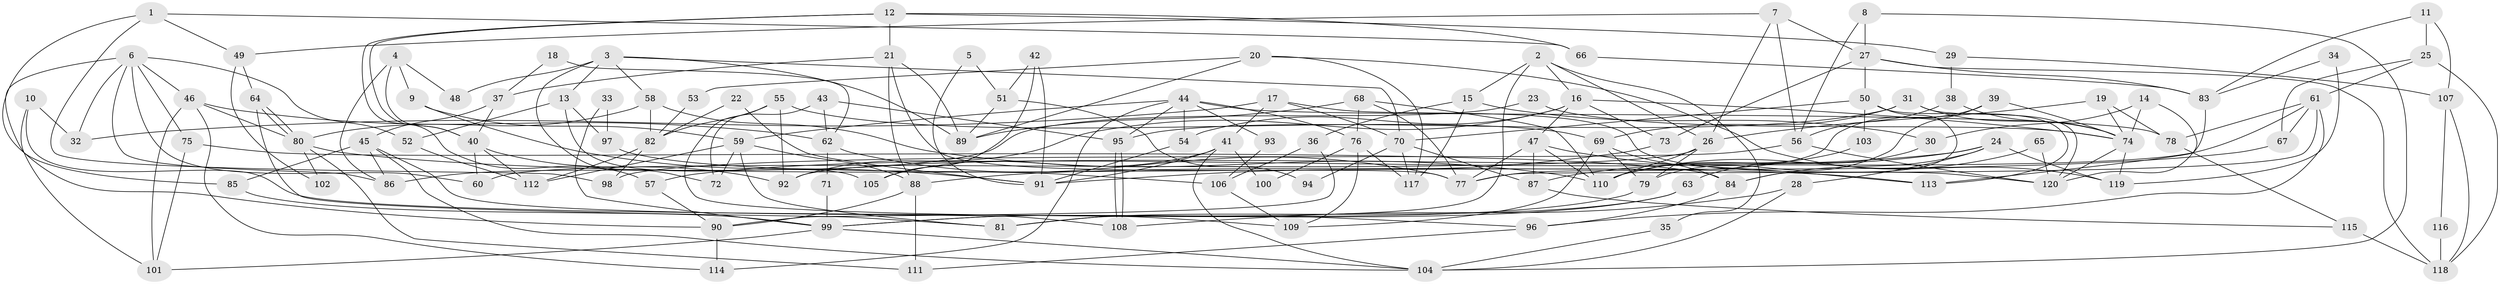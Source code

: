 // Generated by graph-tools (version 1.1) at 2025/26/03/09/25 03:26:19]
// undirected, 120 vertices, 240 edges
graph export_dot {
graph [start="1"]
  node [color=gray90,style=filled];
  1;
  2;
  3;
  4;
  5;
  6;
  7;
  8;
  9;
  10;
  11;
  12;
  13;
  14;
  15;
  16;
  17;
  18;
  19;
  20;
  21;
  22;
  23;
  24;
  25;
  26;
  27;
  28;
  29;
  30;
  31;
  32;
  33;
  34;
  35;
  36;
  37;
  38;
  39;
  40;
  41;
  42;
  43;
  44;
  45;
  46;
  47;
  48;
  49;
  50;
  51;
  52;
  53;
  54;
  55;
  56;
  57;
  58;
  59;
  60;
  61;
  62;
  63;
  64;
  65;
  66;
  67;
  68;
  69;
  70;
  71;
  72;
  73;
  74;
  75;
  76;
  77;
  78;
  79;
  80;
  81;
  82;
  83;
  84;
  85;
  86;
  87;
  88;
  89;
  90;
  91;
  92;
  93;
  94;
  95;
  96;
  97;
  98;
  99;
  100;
  101;
  102;
  103;
  104;
  105;
  106;
  107;
  108;
  109;
  110;
  111;
  112;
  113;
  114;
  115;
  116;
  117;
  118;
  119;
  120;
  1 -- 98;
  1 -- 85;
  1 -- 49;
  1 -- 66;
  2 -- 81;
  2 -- 26;
  2 -- 15;
  2 -- 16;
  2 -- 35;
  3 -- 58;
  3 -- 72;
  3 -- 13;
  3 -- 48;
  3 -- 70;
  3 -- 89;
  4 -- 86;
  4 -- 40;
  4 -- 9;
  4 -- 48;
  5 -- 51;
  5 -- 91;
  6 -- 90;
  6 -- 46;
  6 -- 32;
  6 -- 52;
  6 -- 60;
  6 -- 75;
  6 -- 86;
  7 -- 26;
  7 -- 27;
  7 -- 49;
  7 -- 56;
  8 -- 56;
  8 -- 27;
  8 -- 104;
  9 -- 91;
  9 -- 59;
  10 -- 109;
  10 -- 101;
  10 -- 32;
  11 -- 83;
  11 -- 25;
  11 -- 107;
  12 -- 66;
  12 -- 40;
  12 -- 21;
  12 -- 29;
  12 -- 57;
  13 -- 52;
  13 -- 97;
  13 -- 105;
  14 -- 120;
  14 -- 74;
  14 -- 30;
  15 -- 30;
  15 -- 36;
  15 -- 117;
  16 -- 74;
  16 -- 47;
  16 -- 54;
  16 -- 73;
  16 -- 92;
  17 -- 32;
  17 -- 70;
  17 -- 41;
  17 -- 120;
  18 -- 62;
  18 -- 37;
  19 -- 74;
  19 -- 26;
  19 -- 78;
  20 -- 117;
  20 -- 89;
  20 -- 53;
  20 -- 119;
  21 -- 89;
  21 -- 37;
  21 -- 77;
  21 -- 88;
  22 -- 91;
  22 -- 82;
  23 -- 74;
  23 -- 86;
  24 -- 87;
  24 -- 84;
  24 -- 28;
  24 -- 57;
  24 -- 119;
  25 -- 118;
  25 -- 61;
  25 -- 67;
  26 -- 60;
  26 -- 79;
  26 -- 110;
  27 -- 73;
  27 -- 50;
  27 -- 83;
  27 -- 118;
  28 -- 104;
  28 -- 108;
  29 -- 38;
  29 -- 107;
  30 -- 63;
  31 -- 74;
  31 -- 95;
  31 -- 69;
  31 -- 120;
  33 -- 97;
  33 -- 99;
  34 -- 83;
  34 -- 119;
  35 -- 104;
  36 -- 90;
  36 -- 106;
  37 -- 40;
  37 -- 45;
  38 -- 74;
  38 -- 56;
  39 -- 74;
  39 -- 77;
  39 -- 79;
  40 -- 112;
  40 -- 92;
  40 -- 60;
  41 -- 104;
  41 -- 91;
  41 -- 100;
  41 -- 105;
  42 -- 91;
  42 -- 105;
  42 -- 51;
  43 -- 95;
  43 -- 62;
  43 -- 72;
  44 -- 76;
  44 -- 59;
  44 -- 54;
  44 -- 78;
  44 -- 93;
  44 -- 95;
  44 -- 114;
  45 -- 108;
  45 -- 85;
  45 -- 86;
  45 -- 104;
  46 -- 114;
  46 -- 101;
  46 -- 62;
  46 -- 80;
  47 -- 77;
  47 -- 87;
  47 -- 110;
  47 -- 113;
  49 -- 64;
  49 -- 102;
  50 -- 70;
  50 -- 113;
  50 -- 84;
  50 -- 103;
  51 -- 89;
  51 -- 94;
  52 -- 112;
  53 -- 82;
  54 -- 91;
  55 -- 69;
  55 -- 92;
  55 -- 82;
  55 -- 96;
  56 -- 120;
  56 -- 98;
  57 -- 90;
  58 -- 110;
  58 -- 80;
  58 -- 82;
  59 -- 88;
  59 -- 72;
  59 -- 81;
  59 -- 112;
  61 -- 67;
  61 -- 78;
  61 -- 77;
  61 -- 92;
  61 -- 96;
  62 -- 77;
  62 -- 71;
  63 -- 81;
  63 -- 99;
  64 -- 80;
  64 -- 80;
  64 -- 81;
  65 -- 110;
  65 -- 120;
  66 -- 83;
  67 -- 88;
  68 -- 77;
  68 -- 110;
  68 -- 76;
  68 -- 89;
  69 -- 84;
  69 -- 79;
  69 -- 109;
  70 -- 87;
  70 -- 94;
  70 -- 117;
  71 -- 99;
  73 -- 91;
  74 -- 119;
  74 -- 120;
  75 -- 84;
  75 -- 101;
  76 -- 117;
  76 -- 100;
  76 -- 109;
  78 -- 115;
  79 -- 99;
  80 -- 102;
  80 -- 111;
  80 -- 113;
  82 -- 98;
  82 -- 112;
  83 -- 113;
  84 -- 96;
  85 -- 99;
  87 -- 115;
  88 -- 111;
  88 -- 90;
  90 -- 114;
  93 -- 106;
  95 -- 108;
  95 -- 108;
  96 -- 111;
  97 -- 106;
  99 -- 104;
  99 -- 101;
  103 -- 110;
  106 -- 109;
  107 -- 116;
  107 -- 118;
  115 -- 118;
  116 -- 118;
}
